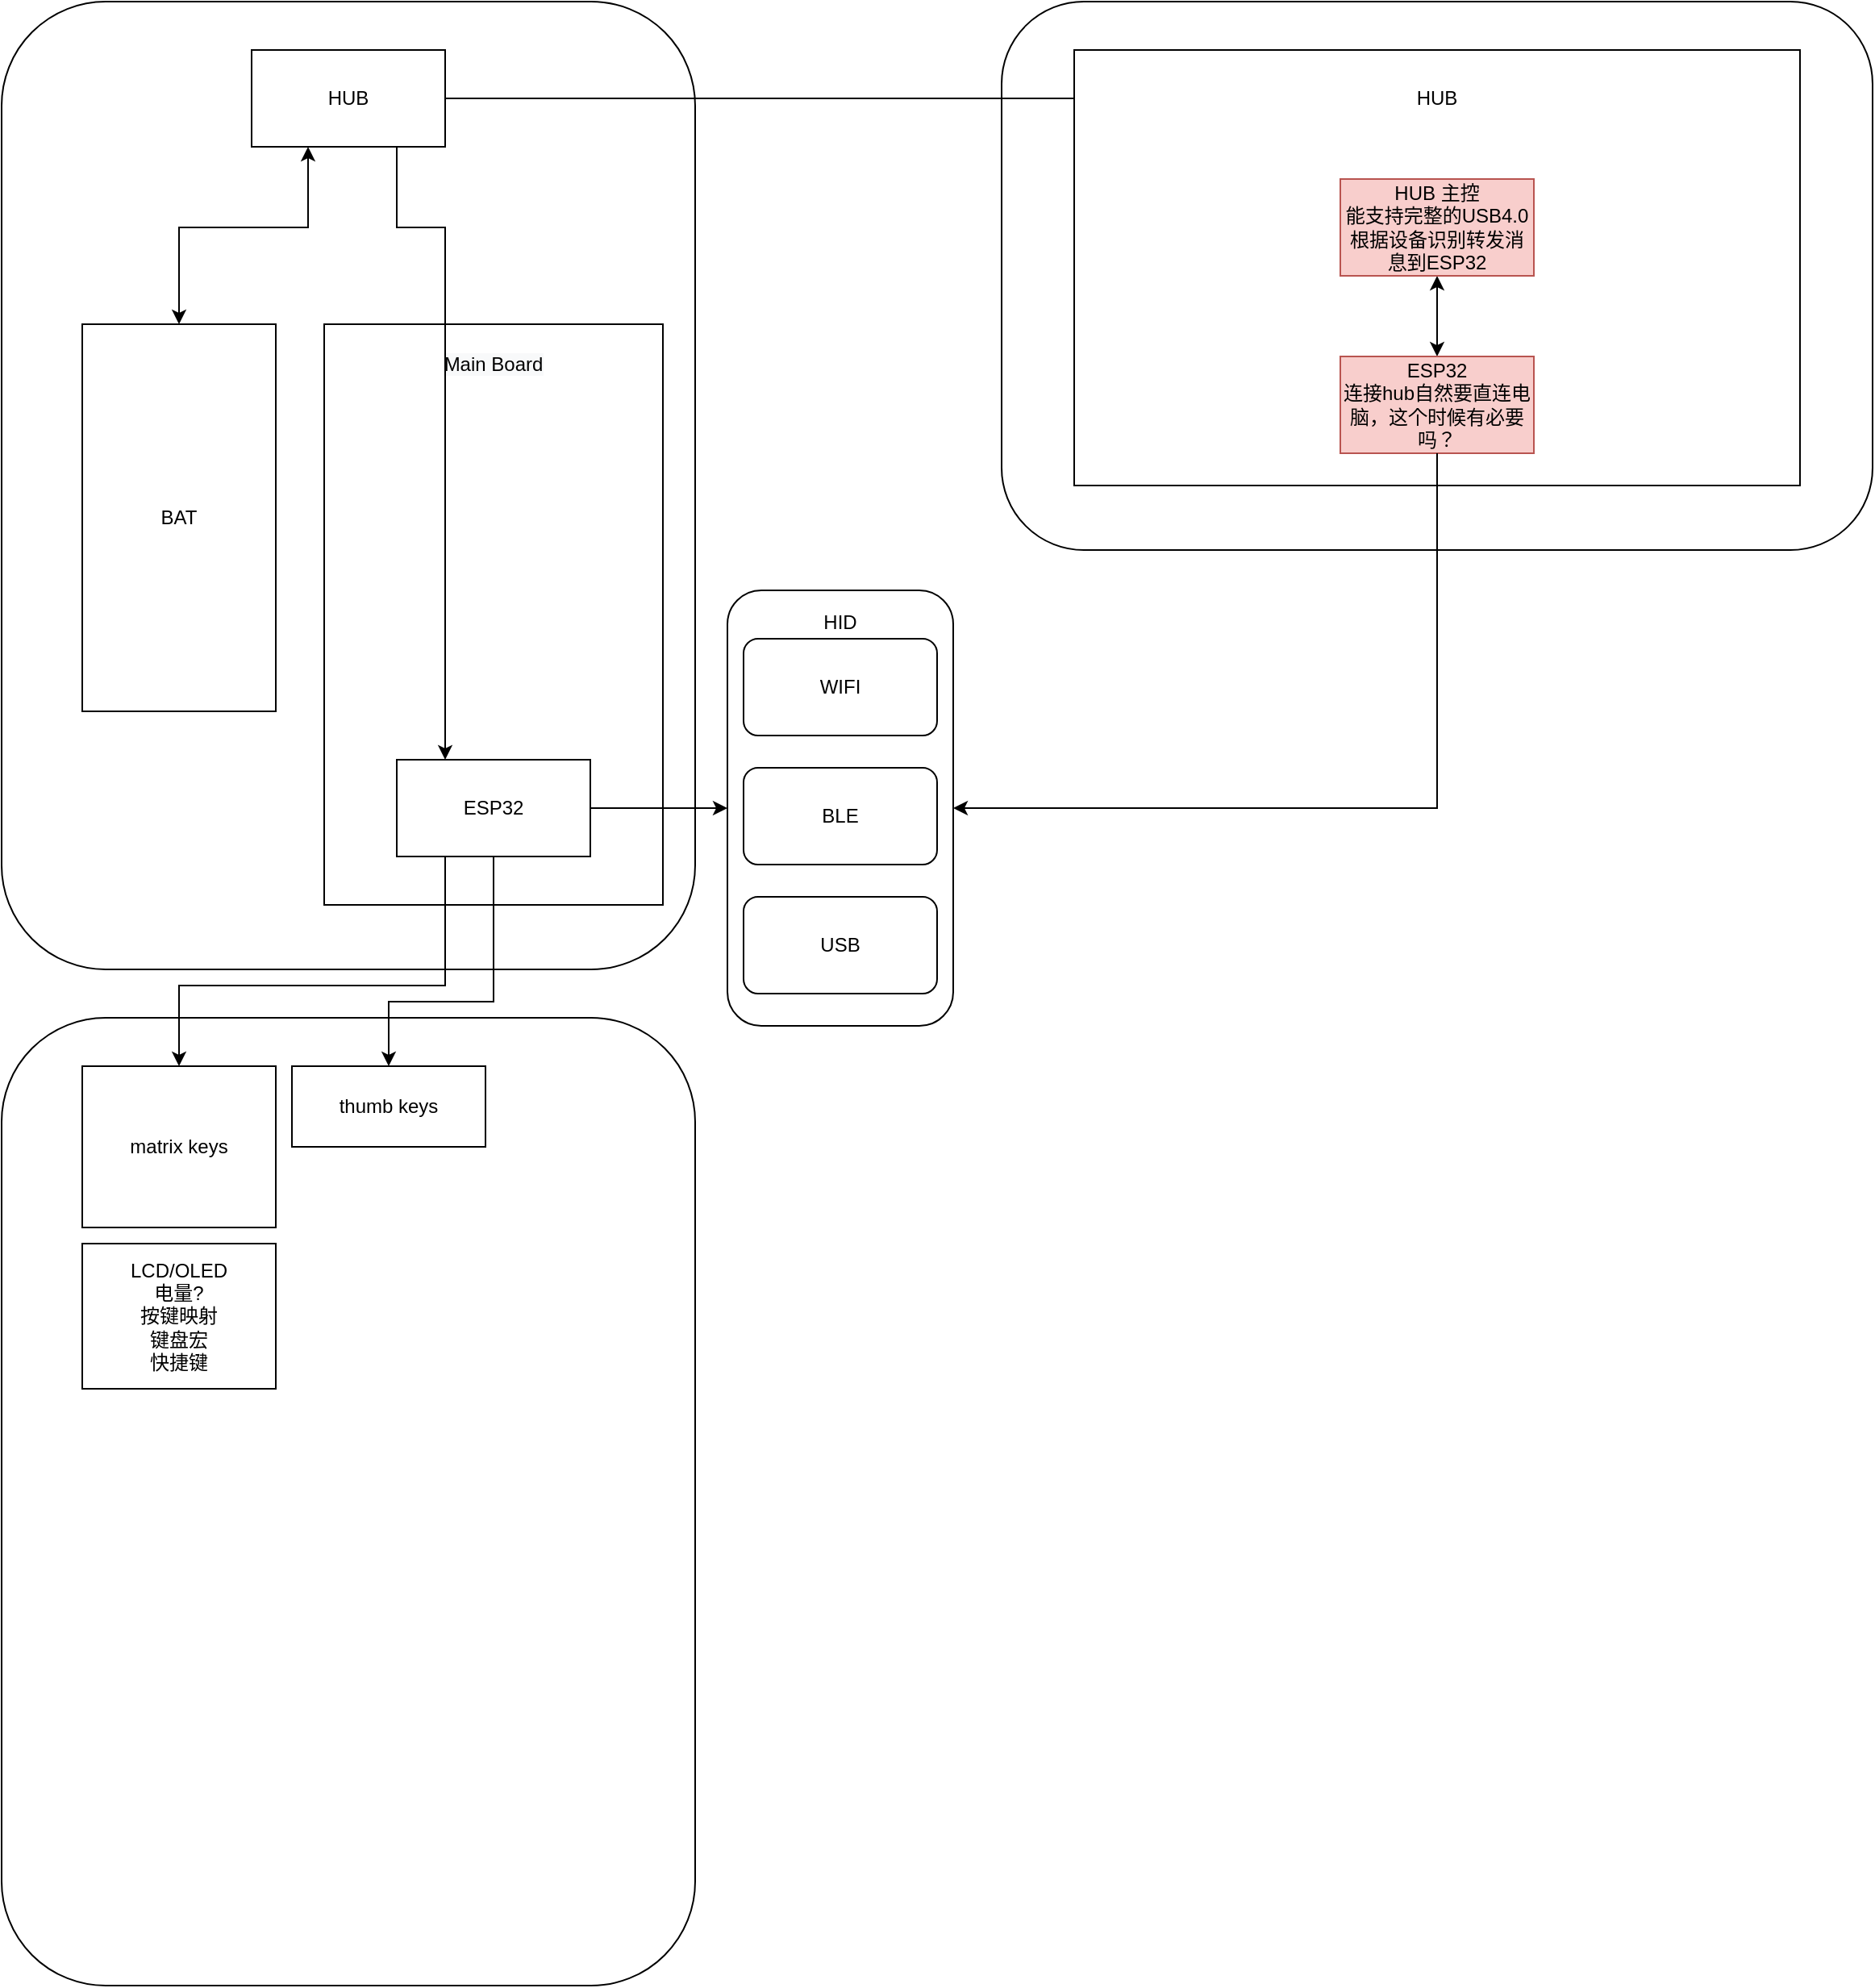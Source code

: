 <mxfile version="20.2.3" type="github">
  <diagram id="2KM-rFrR2xTsXC9PlKku" name="第 1 页">
    <mxGraphModel dx="1298" dy="840" grid="1" gridSize="10" guides="1" tooltips="1" connect="1" arrows="1" fold="1" page="1" pageScale="1" pageWidth="850" pageHeight="1100" math="0" shadow="0">
      <root>
        <mxCell id="0" />
        <mxCell id="1" parent="0" />
        <mxCell id="3FKa7wvlGTYPQKq6c4H--8" value="" style="rounded=1;whiteSpace=wrap;html=1;" vertex="1" parent="1">
          <mxGeometry x="70" y="50" width="430" height="600" as="geometry" />
        </mxCell>
        <mxCell id="3FKa7wvlGTYPQKq6c4H--9" value="BAT" style="rounded=0;whiteSpace=wrap;html=1;" vertex="1" parent="1">
          <mxGeometry x="120" y="250" width="120" height="240" as="geometry" />
        </mxCell>
        <mxCell id="3FKa7wvlGTYPQKq6c4H--10" value="HUB" style="rounded=0;whiteSpace=wrap;html=1;" vertex="1" parent="1">
          <mxGeometry x="225" y="80" width="120" height="60" as="geometry" />
        </mxCell>
        <mxCell id="3FKa7wvlGTYPQKq6c4H--12" value="" style="edgeStyle=elbowEdgeStyle;elbow=vertical;endArrow=classic;html=1;rounded=0;startArrow=classic;startFill=1;" edge="1" parent="1" source="3FKa7wvlGTYPQKq6c4H--10" target="3FKa7wvlGTYPQKq6c4H--9">
          <mxGeometry width="50" height="50" relative="1" as="geometry">
            <mxPoint x="450" y="320" as="sourcePoint" />
            <mxPoint x="500" y="270" as="targetPoint" />
            <Array as="points">
              <mxPoint x="260" y="190" />
            </Array>
          </mxGeometry>
        </mxCell>
        <mxCell id="3FKa7wvlGTYPQKq6c4H--20" value="" style="rounded=1;whiteSpace=wrap;html=1;" vertex="1" parent="1">
          <mxGeometry x="70" y="680" width="430" height="600" as="geometry" />
        </mxCell>
        <mxCell id="3FKa7wvlGTYPQKq6c4H--21" value="matrix keys" style="rounded=0;whiteSpace=wrap;html=1;" vertex="1" parent="1">
          <mxGeometry x="120" y="710" width="120" height="100" as="geometry" />
        </mxCell>
        <mxCell id="3FKa7wvlGTYPQKq6c4H--22" value="thumb keys" style="rounded=0;whiteSpace=wrap;html=1;" vertex="1" parent="1">
          <mxGeometry x="250" y="710" width="120" height="50" as="geometry" />
        </mxCell>
        <mxCell id="3FKa7wvlGTYPQKq6c4H--17" value="" style="group;container=1;" vertex="1" connectable="0" parent="1">
          <mxGeometry x="270" y="250" width="210" height="360" as="geometry" />
        </mxCell>
        <mxCell id="3FKa7wvlGTYPQKq6c4H--11" value="" style="rounded=0;whiteSpace=wrap;html=1;" vertex="1" parent="3FKa7wvlGTYPQKq6c4H--17">
          <mxGeometry width="210" height="360" as="geometry" />
        </mxCell>
        <mxCell id="3FKa7wvlGTYPQKq6c4H--16" value="&lt;meta charset=&quot;utf-8&quot;&gt;&lt;span style=&quot;color: rgb(0, 0, 0); font-family: Helvetica; font-size: 12px; font-style: normal; font-variant-ligatures: normal; font-variant-caps: normal; font-weight: 400; letter-spacing: normal; orphans: 2; text-align: center; text-indent: 0px; text-transform: none; widows: 2; word-spacing: 0px; -webkit-text-stroke-width: 0px; background-color: rgb(248, 249, 250); text-decoration-thickness: initial; text-decoration-style: initial; text-decoration-color: initial; float: none; display: inline !important;&quot;&gt;Main Board&lt;/span&gt;" style="text;html=1;strokeColor=none;fillColor=none;align=center;verticalAlign=middle;whiteSpace=wrap;rounded=0;" vertex="1" parent="3FKa7wvlGTYPQKq6c4H--17">
          <mxGeometry x="55" y="10" width="100" height="30" as="geometry" />
        </mxCell>
        <mxCell id="3FKa7wvlGTYPQKq6c4H--18" value="ESP32" style="rounded=0;whiteSpace=wrap;html=1;" vertex="1" parent="3FKa7wvlGTYPQKq6c4H--17">
          <mxGeometry x="45" y="270" width="120" height="60" as="geometry" />
        </mxCell>
        <mxCell id="3FKa7wvlGTYPQKq6c4H--13" value="" style="edgeStyle=elbowEdgeStyle;elbow=vertical;endArrow=classic;html=1;rounded=0;exitX=0.75;exitY=1;exitDx=0;exitDy=0;entryX=0.25;entryY=0;entryDx=0;entryDy=0;" edge="1" parent="1" source="3FKa7wvlGTYPQKq6c4H--10" target="3FKa7wvlGTYPQKq6c4H--18">
          <mxGeometry width="50" height="50" relative="1" as="geometry">
            <mxPoint x="270" y="170" as="sourcePoint" />
            <mxPoint x="190" y="440" as="targetPoint" />
            <Array as="points">
              <mxPoint x="330" y="190" />
            </Array>
          </mxGeometry>
        </mxCell>
        <mxCell id="3FKa7wvlGTYPQKq6c4H--24" value="" style="edgeStyle=elbowEdgeStyle;elbow=vertical;endArrow=classic;html=1;rounded=0;exitX=0.25;exitY=1;exitDx=0;exitDy=0;entryX=0.5;entryY=0;entryDx=0;entryDy=0;" edge="1" parent="1" source="3FKa7wvlGTYPQKq6c4H--18" target="3FKa7wvlGTYPQKq6c4H--21">
          <mxGeometry width="50" height="50" relative="1" as="geometry">
            <mxPoint x="580" y="530" as="sourcePoint" />
            <mxPoint x="630" y="480" as="targetPoint" />
            <Array as="points">
              <mxPoint x="260" y="660" />
            </Array>
          </mxGeometry>
        </mxCell>
        <mxCell id="3FKa7wvlGTYPQKq6c4H--25" value="" style="edgeStyle=elbowEdgeStyle;elbow=vertical;endArrow=classic;html=1;rounded=0;exitX=0.5;exitY=1;exitDx=0;exitDy=0;entryX=0.5;entryY=0;entryDx=0;entryDy=0;" edge="1" parent="1" source="3FKa7wvlGTYPQKq6c4H--18" target="3FKa7wvlGTYPQKq6c4H--22">
          <mxGeometry width="50" height="50" relative="1" as="geometry">
            <mxPoint x="355" y="590" as="sourcePoint" />
            <mxPoint x="190" y="720" as="targetPoint" />
            <Array as="points">
              <mxPoint x="270" y="670" />
            </Array>
          </mxGeometry>
        </mxCell>
        <mxCell id="3FKa7wvlGTYPQKq6c4H--31" value="" style="group" vertex="1" connectable="0" parent="1">
          <mxGeometry x="520" y="415" width="140" height="270" as="geometry" />
        </mxCell>
        <mxCell id="3FKa7wvlGTYPQKq6c4H--29" value="" style="rounded=1;whiteSpace=wrap;html=1;" vertex="1" parent="3FKa7wvlGTYPQKq6c4H--31">
          <mxGeometry width="140" height="270" as="geometry" />
        </mxCell>
        <mxCell id="3FKa7wvlGTYPQKq6c4H--26" value="WIFI" style="rounded=1;whiteSpace=wrap;html=1;" vertex="1" parent="3FKa7wvlGTYPQKq6c4H--31">
          <mxGeometry x="10" y="30" width="120" height="60" as="geometry" />
        </mxCell>
        <mxCell id="3FKa7wvlGTYPQKq6c4H--27" value="BLE" style="rounded=1;whiteSpace=wrap;html=1;" vertex="1" parent="3FKa7wvlGTYPQKq6c4H--31">
          <mxGeometry x="10" y="110" width="120" height="60" as="geometry" />
        </mxCell>
        <mxCell id="3FKa7wvlGTYPQKq6c4H--28" value="USB" style="rounded=1;whiteSpace=wrap;html=1;" vertex="1" parent="3FKa7wvlGTYPQKq6c4H--31">
          <mxGeometry x="10" y="190" width="120" height="60" as="geometry" />
        </mxCell>
        <mxCell id="3FKa7wvlGTYPQKq6c4H--30" value="HID" style="text;html=1;strokeColor=none;fillColor=none;align=center;verticalAlign=middle;whiteSpace=wrap;rounded=0;" vertex="1" parent="3FKa7wvlGTYPQKq6c4H--31">
          <mxGeometry x="40" y="5" width="60" height="30" as="geometry" />
        </mxCell>
        <mxCell id="3FKa7wvlGTYPQKq6c4H--32" value="" style="endArrow=classic;html=1;rounded=0;exitX=1;exitY=0.5;exitDx=0;exitDy=0;entryX=0;entryY=0.5;entryDx=0;entryDy=0;" edge="1" parent="1" source="3FKa7wvlGTYPQKq6c4H--18" target="3FKa7wvlGTYPQKq6c4H--29">
          <mxGeometry width="50" height="50" relative="1" as="geometry">
            <mxPoint x="580" y="410" as="sourcePoint" />
            <mxPoint x="630" y="360" as="targetPoint" />
          </mxGeometry>
        </mxCell>
        <mxCell id="3FKa7wvlGTYPQKq6c4H--33" value="" style="rounded=1;whiteSpace=wrap;html=1;" vertex="1" parent="1">
          <mxGeometry x="690" y="50" width="540" height="340" as="geometry" />
        </mxCell>
        <mxCell id="3FKa7wvlGTYPQKq6c4H--35" value="" style="endArrow=classic;html=1;rounded=0;exitX=1;exitY=0.5;exitDx=0;exitDy=0;entryX=0;entryY=0.5;entryDx=0;entryDy=0;" edge="1" parent="1" source="3FKa7wvlGTYPQKq6c4H--10">
          <mxGeometry width="50" height="50" relative="1" as="geometry">
            <mxPoint x="580" y="370" as="sourcePoint" />
            <mxPoint x="900" y="110" as="targetPoint" />
          </mxGeometry>
        </mxCell>
        <mxCell id="3FKa7wvlGTYPQKq6c4H--36" value="" style="rounded=0;whiteSpace=wrap;html=1;" vertex="1" parent="1">
          <mxGeometry x="735" y="80" width="450" height="270" as="geometry" />
        </mxCell>
        <mxCell id="3FKa7wvlGTYPQKq6c4H--46" value="" style="edgeStyle=orthogonalEdgeStyle;rounded=0;orthogonalLoop=1;jettySize=auto;html=1;startArrow=classic;startFill=1;exitX=0.5;exitY=1;exitDx=0;exitDy=0;" edge="1" parent="1" source="3FKa7wvlGTYPQKq6c4H--48" target="3FKa7wvlGTYPQKq6c4H--38">
          <mxGeometry relative="1" as="geometry" />
        </mxCell>
        <mxCell id="3FKa7wvlGTYPQKq6c4H--37" value="HUB" style="text;html=1;strokeColor=none;fillColor=none;align=center;verticalAlign=middle;whiteSpace=wrap;rounded=0;" vertex="1" parent="1">
          <mxGeometry x="910" y="95" width="100" height="30" as="geometry" />
        </mxCell>
        <mxCell id="3FKa7wvlGTYPQKq6c4H--38" value="ESP32&lt;br&gt;连接hub自然要直连电脑，这个时候有必要吗？" style="rounded=0;whiteSpace=wrap;html=1;strokeColor=#b85450;fillColor=#f8cecc;" vertex="1" parent="1">
          <mxGeometry x="900" y="270" width="120" height="60" as="geometry" />
        </mxCell>
        <mxCell id="3FKa7wvlGTYPQKq6c4H--45" value="" style="edgeStyle=elbowEdgeStyle;elbow=vertical;endArrow=classic;html=1;rounded=0;entryX=1;entryY=0.5;entryDx=0;entryDy=0;" edge="1" parent="1" source="3FKa7wvlGTYPQKq6c4H--38" target="3FKa7wvlGTYPQKq6c4H--29">
          <mxGeometry width="50" height="50" relative="1" as="geometry">
            <mxPoint x="590" y="330" as="sourcePoint" />
            <mxPoint x="640" y="280" as="targetPoint" />
            <Array as="points">
              <mxPoint x="810" y="550" />
            </Array>
          </mxGeometry>
        </mxCell>
        <mxCell id="3FKa7wvlGTYPQKq6c4H--48" value="HUB 主控&lt;br&gt;能支持完整的USB4.0&lt;br&gt;根据设备识别转发消息到ESP32" style="rounded=0;whiteSpace=wrap;html=1;strokeColor=#b85450;fillColor=#f8cecc;" vertex="1" parent="1">
          <mxGeometry x="900" y="160" width="120" height="60" as="geometry" />
        </mxCell>
        <mxCell id="3FKa7wvlGTYPQKq6c4H--49" value="LCD/OLED&lt;br&gt;电量?&lt;br&gt;按键映射&lt;br&gt;键盘宏&lt;br&gt;快捷键&lt;br&gt;" style="rounded=0;whiteSpace=wrap;html=1;strokeColor=#000000;" vertex="1" parent="1">
          <mxGeometry x="120" y="820" width="120" height="90" as="geometry" />
        </mxCell>
      </root>
    </mxGraphModel>
  </diagram>
</mxfile>
